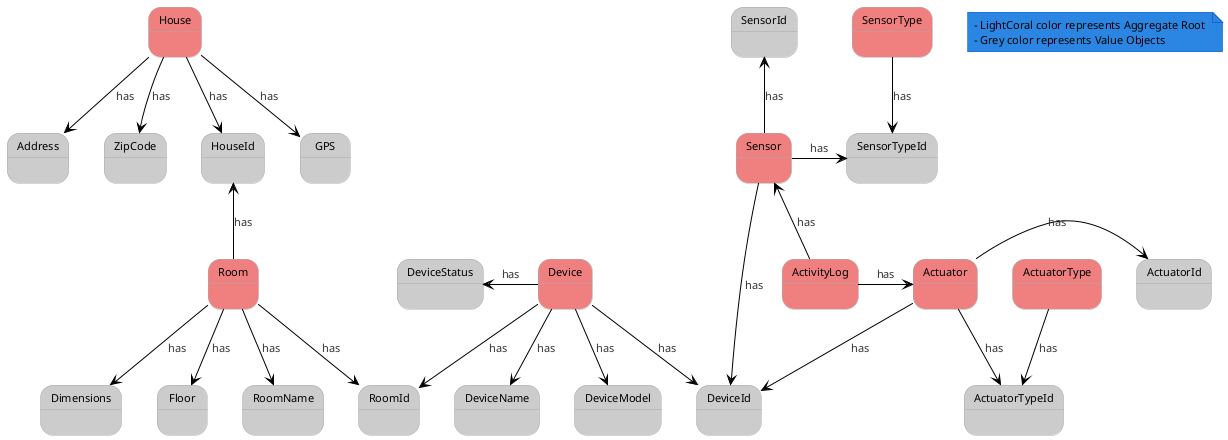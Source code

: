 @startuml
'https://plantuml.com/class-diagram
!theme reddress-lightblue

note "- LightCoral color represents Aggregate Root \n- Grey color represents Value Objects" AS N1

House #LightCoral-down-> HouseId : has
House -down-> GPS : has
House -down-> Address :has
House -down-> ZipCode: has

Room #LightCoral-down-> RoomId : has
Room -down-> RoomName : has
Room -down-> Dimensions : has
Room -down-> Floor : has
Room -up-> HouseId : has

Device #LightCoral-down-> DeviceId : has
Device -down-> DeviceName : has
Device -down-> DeviceModel : has
Device -down-> RoomId : has
Device -left-> DeviceStatus: has

Sensor #LightCoral-up-> SensorId : has
Sensor -right-> SensorTypeId : has
Sensor -up-> DeviceId : has

SensorType #LightCoral-down-> SensorTypeId : has

Actuator #LightCoral-right-> ActuatorId : has
Actuator --> ActuatorTypeId : has
Actuator --> DeviceId : has

ActuatorType #LightCoral-down-> ActuatorTypeId : has

ActivityLog #LightCoral-right-> Actuator : has
'Log --> Timestamp : has
'Log -left-> Value : has
'Log --> LogId : has
'Log --> ActuatorId : has

ActivityLog #LightCoral-up-> Sensor : has
'Log --> SensorId : has

@enduml